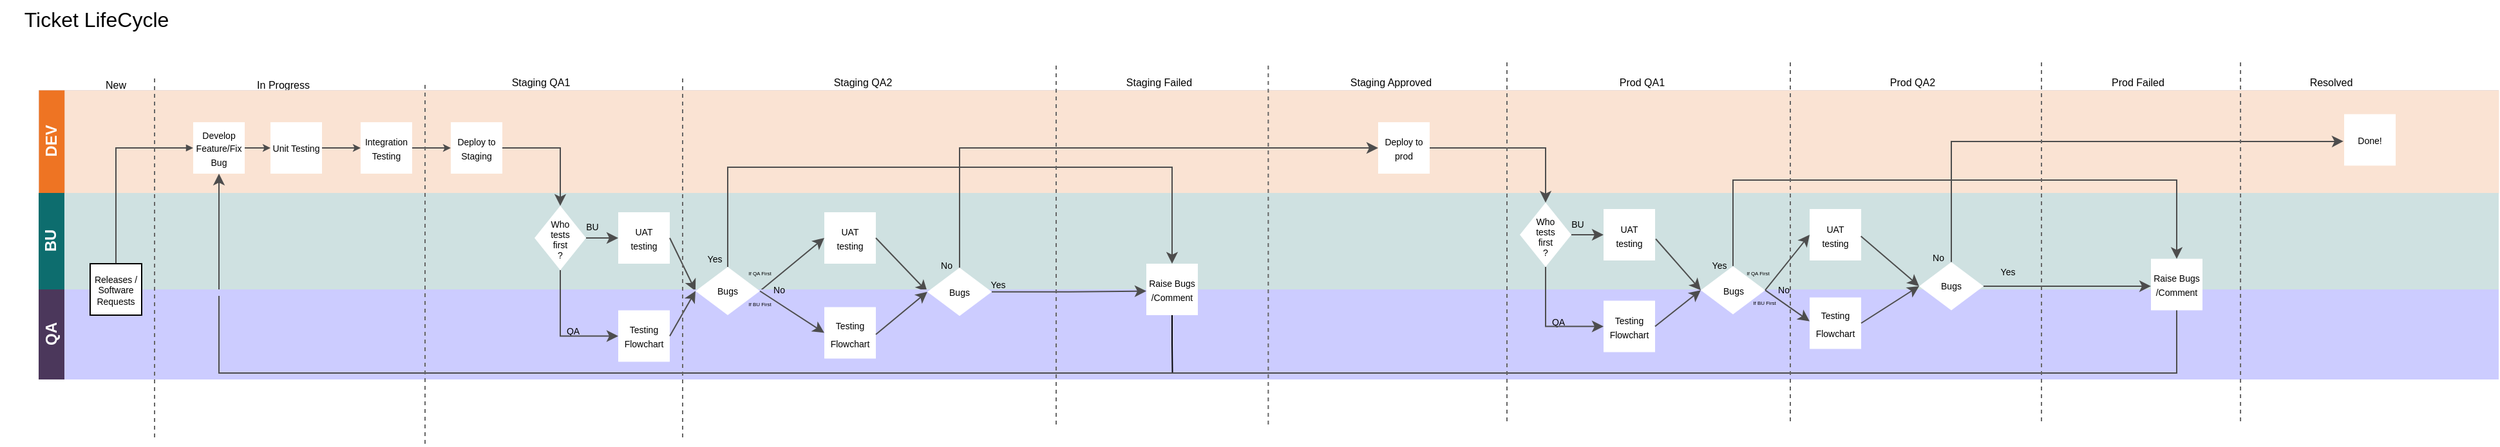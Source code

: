<mxfile version="22.1.3" type="google">
  <diagram id="prtHgNgQTEPvFCAcTncT" name="Page-1">
    <mxGraphModel grid="1" page="1" gridSize="10" guides="1" tooltips="1" connect="1" arrows="1" fold="1" pageScale="1" pageWidth="827" pageHeight="1169" math="0" shadow="0">
      <root>
        <mxCell id="0" />
        <mxCell id="1" parent="0" />
        <mxCell id="-VUcaM_2SgdDJ1QQ1DZj-8" value="&lt;font style=&quot;font-size: 8px;&quot;&gt;New&lt;/font&gt;" style="text;html=1;strokeColor=none;fillColor=none;align=center;verticalAlign=middle;whiteSpace=wrap;rounded=0;" vertex="1" parent="1">
          <mxGeometry x="170" y="90" width="60" height="30" as="geometry" />
        </mxCell>
        <mxCell id="-VUcaM_2SgdDJ1QQ1DZj-9" value="&lt;font style=&quot;font-size: 8px;&quot;&gt;In Progress&lt;/font&gt;" style="text;html=1;strokeColor=none;fillColor=none;align=center;verticalAlign=middle;whiteSpace=wrap;rounded=0;" vertex="1" parent="1">
          <mxGeometry x="300" y="90" width="60" height="30" as="geometry" />
        </mxCell>
        <mxCell id="-VUcaM_2SgdDJ1QQ1DZj-10" value="&lt;font style=&quot;font-size: 8px;&quot;&gt;Staging QA1&lt;/font&gt;" style="text;html=1;strokeColor=none;fillColor=none;align=center;verticalAlign=middle;whiteSpace=wrap;rounded=0;" vertex="1" parent="1">
          <mxGeometry x="500" y="87.5" width="60" height="30" as="geometry" />
        </mxCell>
        <mxCell id="-VUcaM_2SgdDJ1QQ1DZj-135" value="&lt;font style=&quot;font-size: 8px;&quot;&gt;Staging QA2&lt;/font&gt;" style="text;html=1;strokeColor=none;fillColor=none;align=center;verticalAlign=middle;whiteSpace=wrap;rounded=0;" vertex="1" parent="1">
          <mxGeometry x="750" y="87.5" width="60" height="30" as="geometry" />
        </mxCell>
        <mxCell id="-VUcaM_2SgdDJ1QQ1DZj-247" value="&lt;font style=&quot;font-size: 8px;&quot;&gt;Staging Failed&lt;/font&gt;" style="text;html=1;strokeColor=none;fillColor=none;align=center;verticalAlign=middle;whiteSpace=wrap;rounded=0;" vertex="1" parent="1">
          <mxGeometry x="980" y="87.5" width="60" height="30" as="geometry" />
        </mxCell>
        <mxCell id="-VUcaM_2SgdDJ1QQ1DZj-254" value="&lt;font style=&quot;font-size: 8px;&quot;&gt;Prod Failed&lt;/font&gt;" style="text;html=1;strokeColor=none;fillColor=none;align=center;verticalAlign=middle;whiteSpace=wrap;rounded=0;" vertex="1" parent="1">
          <mxGeometry x="1740" y="87.5" width="60" height="30" as="geometry" />
        </mxCell>
        <mxCell id="-VUcaM_2SgdDJ1QQ1DZj-255" value="&lt;font style=&quot;font-size: 8px;&quot;&gt;Resolved&lt;/font&gt;" style="text;html=1;strokeColor=none;fillColor=none;align=center;verticalAlign=middle;whiteSpace=wrap;rounded=0;" vertex="1" parent="1">
          <mxGeometry x="1890" y="87.5" width="60" height="30" as="geometry" />
        </mxCell>
        <mxCell id="-VUcaM_2SgdDJ1QQ1DZj-260" value="&lt;font style=&quot;font-size: 16px;&quot;&gt;Ticket LifeCycle&lt;/font&gt;" style="text;html=1;strokeColor=none;fillColor=none;align=center;verticalAlign=middle;whiteSpace=wrap;rounded=0;" vertex="1" parent="1">
          <mxGeometry x="110" y="40" width="150" height="30" as="geometry" />
        </mxCell>
        <mxCell id="dNxyNK7c78bLwvsdeMH5-19" value="" style="swimlane;html=1;childLayout=stackLayout;resizeParent=1;resizeParentMax=0;horizontal=0;startSize=0;horizontalStack=0;strokeColor=none;swimlaneFillColor=#DBD8DF;movable=1;resizable=1;rotatable=1;deletable=1;editable=1;locked=0;connectable=1;" vertex="1" parent="1">
          <mxGeometry x="140" y="110" width="1910" height="225" as="geometry">
            <mxRectangle x="120" y="120" width="40" height="60" as="alternateBounds" />
          </mxGeometry>
        </mxCell>
        <mxCell id="dNxyNK7c78bLwvsdeMH5-20" value="&lt;font color=&quot;#ffffff&quot;&gt;DEV&lt;/font&gt;" style="swimlane;html=1;startSize=20;horizontal=0;fillColor=#EE7423;strokeColor=none;fontColor=#000000;swimlaneLine=0;strokeWidth=0;gradientColor=none;swimlaneFillColor=#FAE3D3;fillStyle=auto;" vertex="1" parent="dNxyNK7c78bLwvsdeMH5-19">
          <mxGeometry width="1910" height="80" as="geometry" />
        </mxCell>
        <mxCell id="-VUcaM_2SgdDJ1QQ1DZj-12" style="edgeStyle=orthogonalEdgeStyle;rounded=0;orthogonalLoop=1;jettySize=auto;html=1;exitX=1;exitY=0.5;exitDx=0;exitDy=0;entryX=0;entryY=0.5;entryDx=0;entryDy=0;endSize=3;strokeColor=#4D4D4D;" edge="1" parent="dNxyNK7c78bLwvsdeMH5-20" source="dNxyNK7c78bLwvsdeMH5-26" target="-VUcaM_2SgdDJ1QQ1DZj-2">
          <mxGeometry relative="1" as="geometry" />
        </mxCell>
        <mxCell id="dNxyNK7c78bLwvsdeMH5-26" value="&lt;p style=&quot;line-height: 70%;&quot;&gt;&lt;font style=&quot;font-size: 7px;&quot;&gt;Develop Feature/Fix Bug&lt;/font&gt;&lt;/p&gt;" style="rounded=0;whiteSpace=wrap;html=1;fontFamily=Helvetica;fontSize=12;fontColor=#000000;align=center;strokeColor=none;" vertex="1" parent="dNxyNK7c78bLwvsdeMH5-20">
          <mxGeometry x="120" y="25" width="40" height="40" as="geometry" />
        </mxCell>
        <mxCell id="-VUcaM_2SgdDJ1QQ1DZj-17" style="edgeStyle=orthogonalEdgeStyle;rounded=0;orthogonalLoop=1;jettySize=auto;html=1;exitX=1;exitY=0.5;exitDx=0;exitDy=0;entryX=0;entryY=0.5;entryDx=0;entryDy=0;endSize=3;strokeColor=#4D4D4D;" edge="1" parent="dNxyNK7c78bLwvsdeMH5-20" source="-VUcaM_2SgdDJ1QQ1DZj-2" target="-VUcaM_2SgdDJ1QQ1DZj-3">
          <mxGeometry relative="1" as="geometry" />
        </mxCell>
        <mxCell id="-VUcaM_2SgdDJ1QQ1DZj-2" value="&lt;p style=&quot;line-height: 70%;&quot;&gt;&lt;font style=&quot;font-size: 7px;&quot;&gt;Unit Testing&lt;/font&gt;&lt;/p&gt;" style="rounded=0;whiteSpace=wrap;html=1;fontFamily=Helvetica;fontSize=12;fontColor=#000000;align=center;strokeColor=none;" vertex="1" parent="dNxyNK7c78bLwvsdeMH5-20">
          <mxGeometry x="180" y="25" width="40" height="40" as="geometry" />
        </mxCell>
        <mxCell id="-VUcaM_2SgdDJ1QQ1DZj-18" style="edgeStyle=orthogonalEdgeStyle;rounded=0;orthogonalLoop=1;jettySize=auto;html=1;exitX=1;exitY=0.5;exitDx=0;exitDy=0;entryX=0;entryY=0.5;entryDx=0;entryDy=0;endSize=3;strokeColor=#4D4D4D;" edge="1" parent="dNxyNK7c78bLwvsdeMH5-20" source="-VUcaM_2SgdDJ1QQ1DZj-3" target="-VUcaM_2SgdDJ1QQ1DZj-4">
          <mxGeometry relative="1" as="geometry" />
        </mxCell>
        <mxCell id="-VUcaM_2SgdDJ1QQ1DZj-3" value="&lt;p style=&quot;line-height: 70%;&quot;&gt;&lt;font style=&quot;font-size: 7px;&quot;&gt;Integration Testing&lt;/font&gt;&lt;/p&gt;" style="rounded=0;whiteSpace=wrap;html=1;fontFamily=Helvetica;fontSize=12;fontColor=#000000;align=center;strokeColor=none;" vertex="1" parent="dNxyNK7c78bLwvsdeMH5-20">
          <mxGeometry x="250" y="25" width="40" height="40" as="geometry" />
        </mxCell>
        <mxCell id="-VUcaM_2SgdDJ1QQ1DZj-4" value="&lt;p style=&quot;line-height: 70%;&quot;&gt;&lt;font style=&quot;font-size: 7px;&quot;&gt;Deploy to Staging&lt;/font&gt;&lt;/p&gt;" style="rounded=0;whiteSpace=wrap;html=1;fontFamily=Helvetica;fontSize=12;fontColor=#000000;align=center;strokeColor=none;" vertex="1" parent="dNxyNK7c78bLwvsdeMH5-20">
          <mxGeometry x="320" y="25" width="40" height="40" as="geometry" />
        </mxCell>
        <mxCell id="-VUcaM_2SgdDJ1QQ1DZj-242" value="&lt;p style=&quot;line-height: 70%;&quot;&gt;&lt;span style=&quot;font-size: 7px;&quot;&gt;Done!&lt;/span&gt;&lt;/p&gt;" style="rounded=0;whiteSpace=wrap;html=1;fontFamily=Helvetica;fontSize=12;fontColor=#000000;align=center;strokeColor=none;" vertex="1" parent="dNxyNK7c78bLwvsdeMH5-20">
          <mxGeometry x="1790" y="18.75" width="40" height="40" as="geometry" />
        </mxCell>
        <mxCell id="-VUcaM_2SgdDJ1QQ1DZj-127" value="&lt;p style=&quot;line-height: 70%;&quot;&gt;&lt;span style=&quot;font-size: 7px;&quot;&gt;Deploy to prod&lt;/span&gt;&lt;/p&gt;" style="rounded=0;whiteSpace=wrap;html=1;fontFamily=Helvetica;fontSize=12;fontColor=#000000;align=center;strokeColor=none;" vertex="1" parent="dNxyNK7c78bLwvsdeMH5-20">
          <mxGeometry x="1040" y="25" width="40" height="40" as="geometry" />
        </mxCell>
        <mxCell id="dNxyNK7c78bLwvsdeMH5-21" value="&lt;font color=&quot;#ffffff&quot;&gt;BU&lt;/font&gt;" style="swimlane;html=1;startSize=20;horizontal=0;fillColor=#0D6D6E;strokeColor=none;swimlaneFillColor=#CFE1E1;" vertex="1" parent="dNxyNK7c78bLwvsdeMH5-19">
          <mxGeometry y="80" width="1910" height="75" as="geometry" />
        </mxCell>
        <mxCell id="-VUcaM_2SgdDJ1QQ1DZj-51" style="edgeStyle=orthogonalEdgeStyle;rounded=0;orthogonalLoop=1;jettySize=auto;html=1;exitX=1;exitY=0.5;exitDx=0;exitDy=0;entryX=0;entryY=0.5;entryDx=0;entryDy=0;strokeColor=#4D4D4D;" edge="1" parent="dNxyNK7c78bLwvsdeMH5-21" source="-VUcaM_2SgdDJ1QQ1DZj-47" target="-VUcaM_2SgdDJ1QQ1DZj-49">
          <mxGeometry relative="1" as="geometry" />
        </mxCell>
        <mxCell id="-VUcaM_2SgdDJ1QQ1DZj-47" value="&lt;p style=&quot;line-height: 50%;&quot;&gt;&lt;font style=&quot;font-size: 7px;&quot;&gt;Who &lt;br&gt;tests &lt;br&gt;first &lt;br&gt;?&lt;/font&gt;&lt;/p&gt;" style="rhombus;whiteSpace=wrap;html=1;strokeColor=none;" vertex="1" parent="dNxyNK7c78bLwvsdeMH5-21">
          <mxGeometry x="385" y="10" width="40" height="50" as="geometry" />
        </mxCell>
        <mxCell id="-VUcaM_2SgdDJ1QQ1DZj-49" value="&lt;p style=&quot;line-height: 70%;&quot;&gt;&lt;font style=&quot;font-size: 7px;&quot;&gt;UAT&lt;br&gt;testing&lt;/font&gt;&lt;/p&gt;" style="rounded=0;whiteSpace=wrap;html=1;fontFamily=Helvetica;fontSize=12;fontColor=#000000;align=center;strokeColor=none;" vertex="1" parent="dNxyNK7c78bLwvsdeMH5-21">
          <mxGeometry x="450" y="15" width="40" height="40" as="geometry" />
        </mxCell>
        <mxCell id="-VUcaM_2SgdDJ1QQ1DZj-54" value="&lt;font style=&quot;font-size: 7px;&quot;&gt;BU&lt;/font&gt;" style="text;html=1;strokeColor=none;fillColor=none;align=center;verticalAlign=middle;whiteSpace=wrap;rounded=0;" vertex="1" parent="dNxyNK7c78bLwvsdeMH5-21">
          <mxGeometry x="425" y="20" width="10" height="10" as="geometry" />
        </mxCell>
        <mxCell id="-VUcaM_2SgdDJ1QQ1DZj-67" value="&lt;p style=&quot;line-height: 70%;&quot;&gt;&lt;font style=&quot;font-size: 7px;&quot;&gt;UAT&lt;br&gt;testing&lt;/font&gt;&lt;/p&gt;" style="rounded=0;whiteSpace=wrap;html=1;fontFamily=Helvetica;fontSize=12;fontColor=#000000;align=center;strokeColor=none;" vertex="1" parent="dNxyNK7c78bLwvsdeMH5-21">
          <mxGeometry x="610" y="15" width="40" height="40" as="geometry" />
        </mxCell>
        <mxCell id="-VUcaM_2SgdDJ1QQ1DZj-265" value="&lt;font style=&quot;font-size: 7px;&quot;&gt;No&lt;/font&gt;" style="text;html=1;strokeColor=none;fillColor=none;align=center;verticalAlign=middle;whiteSpace=wrap;rounded=0;" vertex="1" parent="dNxyNK7c78bLwvsdeMH5-21">
          <mxGeometry x="700" y="50" width="10" height="10" as="geometry" />
        </mxCell>
        <mxCell id="-VUcaM_2SgdDJ1QQ1DZj-266" value="&lt;font style=&quot;font-size: 7px;&quot;&gt;Yes&lt;/font&gt;" style="text;html=1;strokeColor=none;fillColor=none;align=center;verticalAlign=middle;whiteSpace=wrap;rounded=0;" vertex="1" parent="dNxyNK7c78bLwvsdeMH5-21">
          <mxGeometry x="740" y="65" width="10" height="10" as="geometry" />
        </mxCell>
        <mxCell id="-VUcaM_2SgdDJ1QQ1DZj-61" value="&lt;font style=&quot;font-size: 7px;&quot;&gt;Yes&lt;/font&gt;" style="text;html=1;strokeColor=none;fillColor=none;align=center;verticalAlign=middle;whiteSpace=wrap;rounded=0;" vertex="1" parent="dNxyNK7c78bLwvsdeMH5-21">
          <mxGeometry x="520" y="45" width="10" height="10" as="geometry" />
        </mxCell>
        <mxCell id="-VUcaM_2SgdDJ1QQ1DZj-279" value="&lt;font style=&quot;font-size: 7px;&quot;&gt;No&lt;/font&gt;" style="text;html=1;strokeColor=none;fillColor=none;align=center;verticalAlign=middle;whiteSpace=wrap;rounded=0;" vertex="1" parent="dNxyNK7c78bLwvsdeMH5-21">
          <mxGeometry x="1470" y="43.75" width="10" height="10" as="geometry" />
        </mxCell>
        <mxCell id="-VUcaM_2SgdDJ1QQ1DZj-280" value="&lt;font style=&quot;font-size: 7px;&quot;&gt;Yes&lt;/font&gt;" style="text;html=1;strokeColor=none;fillColor=none;align=center;verticalAlign=middle;whiteSpace=wrap;rounded=0;" vertex="1" parent="dNxyNK7c78bLwvsdeMH5-21">
          <mxGeometry x="1524" y="55" width="10" height="10" as="geometry" />
        </mxCell>
        <mxCell id="-VUcaM_2SgdDJ1QQ1DZj-298" value="&lt;font style=&quot;font-size: 7px;&quot;&gt;Yes&lt;/font&gt;" style="text;html=1;strokeColor=none;fillColor=none;align=center;verticalAlign=middle;whiteSpace=wrap;rounded=0;" vertex="1" parent="dNxyNK7c78bLwvsdeMH5-21">
          <mxGeometry x="1300" y="50" width="10" height="10" as="geometry" />
        </mxCell>
        <mxCell id="-VUcaM_2SgdDJ1QQ1DZj-306" value="" style="endArrow=classic;html=1;rounded=0;exitX=1;exitY=0.5;exitDx=0;exitDy=0;entryX=0;entryY=0.5;entryDx=0;entryDy=0;strokeColor=#4D4D4D;" edge="1" parent="dNxyNK7c78bLwvsdeMH5-21" target="-VUcaM_2SgdDJ1QQ1DZj-59">
          <mxGeometry width="50" height="50" relative="1" as="geometry">
            <mxPoint x="490" y="35.0" as="sourcePoint" />
            <mxPoint x="510.5" y="75.0" as="targetPoint" />
          </mxGeometry>
        </mxCell>
        <mxCell id="-VUcaM_2SgdDJ1QQ1DZj-317" value="&lt;font style=&quot;font-size: 4px;&quot;&gt;If QA First&lt;/font&gt;" style="text;html=1;strokeColor=none;fillColor=none;align=center;verticalAlign=middle;whiteSpace=wrap;rounded=0;" vertex="1" parent="dNxyNK7c78bLwvsdeMH5-21">
          <mxGeometry x="550" y="55" width="20" height="10" as="geometry" />
        </mxCell>
        <mxCell id="-VUcaM_2SgdDJ1QQ1DZj-319" value="&lt;font style=&quot;font-size: 4px;&quot;&gt;If QA First&lt;/font&gt;" style="text;html=1;strokeColor=none;fillColor=none;align=center;verticalAlign=middle;whiteSpace=wrap;rounded=0;" vertex="1" parent="dNxyNK7c78bLwvsdeMH5-21">
          <mxGeometry x="1320" y="55.0" width="30" height="10" as="geometry" />
        </mxCell>
        <mxCell id="dNxyNK7c78bLwvsdeMH5-27" value="" style="edgeStyle=orthogonalEdgeStyle;rounded=0;orthogonalLoop=1;jettySize=auto;html=1;endArrow=block;endFill=1;entryX=0;entryY=0.5;entryDx=0;entryDy=0;exitX=0.5;exitY=0;exitDx=0;exitDy=0;targetPerimeterSpacing=11;endSize=3;strokeColor=#4D4D4D;" edge="1" parent="dNxyNK7c78bLwvsdeMH5-19" source="dNxyNK7c78bLwvsdeMH5-24" target="dNxyNK7c78bLwvsdeMH5-26">
          <mxGeometry relative="1" as="geometry" />
        </mxCell>
        <mxCell id="-VUcaM_2SgdDJ1QQ1DZj-262" style="edgeStyle=orthogonalEdgeStyle;rounded=0;orthogonalLoop=1;jettySize=auto;html=1;exitX=1;exitY=0.5;exitDx=0;exitDy=0;entryX=0.5;entryY=0;entryDx=0;entryDy=0;strokeColor=#4D4D4D;" edge="1" parent="dNxyNK7c78bLwvsdeMH5-19" source="-VUcaM_2SgdDJ1QQ1DZj-4" target="-VUcaM_2SgdDJ1QQ1DZj-47">
          <mxGeometry relative="1" as="geometry" />
        </mxCell>
        <mxCell id="-VUcaM_2SgdDJ1QQ1DZj-263" style="edgeStyle=orthogonalEdgeStyle;rounded=0;orthogonalLoop=1;jettySize=auto;html=1;exitX=0.5;exitY=1;exitDx=0;exitDy=0;entryX=0.5;entryY=1;entryDx=0;entryDy=0;strokeColor=#4D4D4D;" edge="1" parent="dNxyNK7c78bLwvsdeMH5-19" source="-VUcaM_2SgdDJ1QQ1DZj-118" target="dNxyNK7c78bLwvsdeMH5-26">
          <mxGeometry relative="1" as="geometry">
            <Array as="points">
              <mxPoint x="880" y="220" />
              <mxPoint x="140" y="220" />
            </Array>
          </mxGeometry>
        </mxCell>
        <mxCell id="-VUcaM_2SgdDJ1QQ1DZj-281" style="edgeStyle=orthogonalEdgeStyle;rounded=0;orthogonalLoop=1;jettySize=auto;html=1;exitX=0.5;exitY=0;exitDx=0;exitDy=0;strokeColor=#4D4D4D;entryX=-0.013;entryY=0.527;entryDx=0;entryDy=0;entryPerimeter=0;" edge="1" parent="dNxyNK7c78bLwvsdeMH5-19" source="-VUcaM_2SgdDJ1QQ1DZj-278" target="-VUcaM_2SgdDJ1QQ1DZj-242">
          <mxGeometry relative="1" as="geometry">
            <mxPoint x="1820" y="51.21" as="targetPoint" />
            <mxPoint x="1485.0" y="97.46" as="sourcePoint" />
            <Array as="points">
              <mxPoint x="1485" y="40" />
              <mxPoint x="1780" y="40" />
            </Array>
          </mxGeometry>
        </mxCell>
        <mxCell id="-VUcaM_2SgdDJ1QQ1DZj-81" value="" style="endArrow=classic;html=1;rounded=0;exitX=1;exitY=0.5;exitDx=0;exitDy=0;entryX=0;entryY=0.5;entryDx=0;entryDy=0;strokeColor=#4D4D4D;" edge="1" parent="dNxyNK7c78bLwvsdeMH5-19" source="-VUcaM_2SgdDJ1QQ1DZj-59" target="-VUcaM_2SgdDJ1QQ1DZj-67">
          <mxGeometry width="50" height="50" relative="1" as="geometry">
            <mxPoint x="560" y="152.5" as="sourcePoint" />
            <mxPoint x="610" y="81.25" as="targetPoint" />
          </mxGeometry>
        </mxCell>
        <mxCell id="-VUcaM_2SgdDJ1QQ1DZj-99" style="edgeStyle=orthogonalEdgeStyle;rounded=0;orthogonalLoop=1;jettySize=auto;html=1;exitX=0.5;exitY=0;exitDx=0;exitDy=0;strokeColor=#4D4D4D;entryX=0;entryY=0.5;entryDx=0;entryDy=0;" edge="1" parent="dNxyNK7c78bLwvsdeMH5-19" source="-VUcaM_2SgdDJ1QQ1DZj-264" target="-VUcaM_2SgdDJ1QQ1DZj-127">
          <mxGeometry relative="1" as="geometry">
            <mxPoint x="1040" y="50" as="targetPoint" />
            <mxPoint x="705.0" y="101.25" as="sourcePoint" />
            <Array as="points">
              <mxPoint x="715" y="45" />
            </Array>
          </mxGeometry>
        </mxCell>
        <mxCell id="-VUcaM_2SgdDJ1QQ1DZj-267" value="" style="endArrow=classic;html=1;rounded=0;exitX=1;exitY=0.5;exitDx=0;exitDy=0;entryX=0;entryY=0.5;entryDx=0;entryDy=0;strokeColor=#4D4D4D;" edge="1" parent="dNxyNK7c78bLwvsdeMH5-19" source="-VUcaM_2SgdDJ1QQ1DZj-67" target="-VUcaM_2SgdDJ1QQ1DZj-264">
          <mxGeometry width="50" height="50" relative="1" as="geometry">
            <mxPoint x="660" y="115.59" as="sourcePoint" />
            <mxPoint x="690" y="150.59" as="targetPoint" />
          </mxGeometry>
        </mxCell>
        <mxCell id="dNxyNK7c78bLwvsdeMH5-22" value="&lt;font color=&quot;#ffffff&quot;&gt;QA&lt;/font&gt;" style="swimlane;html=1;startSize=20;horizontal=0;swimlaneFillColor=#CCCCFF;fillColor=#4B375B;strokeColor=none;" vertex="1" parent="dNxyNK7c78bLwvsdeMH5-19">
          <mxGeometry y="155" width="1910" height="70" as="geometry" />
        </mxCell>
        <mxCell id="dNxyNK7c78bLwvsdeMH5-24" value="&lt;p style=&quot;line-height: 59%;&quot;&gt;&lt;font style=&quot;font-size: 7px;&quot;&gt;Releases / Software Requests&lt;/font&gt;&lt;/p&gt;" style="rounded=0;whiteSpace=wrap;html=1;fontFamily=Helvetica;fontSize=12;fontColor=#000000;align=center;strokeColor=default;" vertex="1" parent="dNxyNK7c78bLwvsdeMH5-22">
          <mxGeometry x="40" y="-20" width="40" height="40" as="geometry" />
        </mxCell>
        <mxCell id="-VUcaM_2SgdDJ1QQ1DZj-64" value="&lt;p style=&quot;line-height: 70%;&quot;&gt;&lt;span style=&quot;font-size: 7px;&quot;&gt;Testing Flowchart&lt;/span&gt;&lt;/p&gt;" style="rounded=0;whiteSpace=wrap;html=1;fontFamily=Helvetica;fontSize=12;fontColor=#000000;align=center;strokeColor=none;" vertex="1" parent="dNxyNK7c78bLwvsdeMH5-22">
          <mxGeometry x="450" y="16.25" width="40" height="40" as="geometry" />
        </mxCell>
        <mxCell id="-VUcaM_2SgdDJ1QQ1DZj-68" value="&lt;p style=&quot;line-height: 0%;&quot;&gt;&lt;span style=&quot;font-size: 7px;&quot;&gt;Testing&lt;/span&gt;&lt;/p&gt;&lt;p style=&quot;line-height: 0%;&quot;&gt;&lt;span style=&quot;font-size: 7px;&quot;&gt;Flowchart&lt;/span&gt;&lt;/p&gt;" style="rounded=0;whiteSpace=wrap;html=1;fontFamily=Helvetica;fontSize=12;fontColor=#000000;align=center;strokeColor=none;" vertex="1" parent="dNxyNK7c78bLwvsdeMH5-22">
          <mxGeometry x="610" y="13.75" width="40" height="40" as="geometry" />
        </mxCell>
        <mxCell id="-VUcaM_2SgdDJ1QQ1DZj-86" value="" style="endArrow=classic;html=1;rounded=0;strokeColor=#4D4D4D;exitX=1;exitY=0.5;exitDx=0;exitDy=0;entryX=0;entryY=0.5;entryDx=0;entryDy=0;" edge="1" parent="dNxyNK7c78bLwvsdeMH5-22" source="-VUcaM_2SgdDJ1QQ1DZj-59" target="-VUcaM_2SgdDJ1QQ1DZj-68">
          <mxGeometry width="50" height="50" relative="1" as="geometry">
            <mxPoint x="560" y="5" as="sourcePoint" />
            <mxPoint x="610" y="36.25" as="targetPoint" />
          </mxGeometry>
        </mxCell>
        <mxCell id="-VUcaM_2SgdDJ1QQ1DZj-310" style="edgeStyle=orthogonalEdgeStyle;rounded=0;orthogonalLoop=1;jettySize=auto;html=1;exitX=0.5;exitY=1;exitDx=0;exitDy=0;endArrow=none;endFill=0;" edge="1" parent="dNxyNK7c78bLwvsdeMH5-22" source="-VUcaM_2SgdDJ1QQ1DZj-118">
          <mxGeometry relative="1" as="geometry">
            <mxPoint x="880.286" y="65" as="targetPoint" />
          </mxGeometry>
        </mxCell>
        <mxCell id="-VUcaM_2SgdDJ1QQ1DZj-118" value="&lt;p style=&quot;line-height: 70%;&quot;&gt;&lt;font style=&quot;font-size: 7px;&quot;&gt;Raise Bugs&lt;br&gt;/Comment&lt;/font&gt;&lt;/p&gt;" style="rounded=0;whiteSpace=wrap;html=1;fontFamily=Helvetica;fontSize=12;fontColor=#000000;align=center;strokeColor=none;" vertex="1" parent="dNxyNK7c78bLwvsdeMH5-22">
          <mxGeometry x="860" y="-20" width="40" height="40" as="geometry" />
        </mxCell>
        <mxCell id="-VUcaM_2SgdDJ1QQ1DZj-271" style="edgeStyle=orthogonalEdgeStyle;rounded=0;orthogonalLoop=1;jettySize=auto;html=1;strokeColor=#4D4D4D;" edge="1" parent="dNxyNK7c78bLwvsdeMH5-22" source="-VUcaM_2SgdDJ1QQ1DZj-264">
          <mxGeometry relative="1" as="geometry">
            <mxPoint x="860" y="1.25" as="targetPoint" />
          </mxGeometry>
        </mxCell>
        <mxCell id="-VUcaM_2SgdDJ1QQ1DZj-276" value="&lt;p style=&quot;line-height: 70%;&quot;&gt;&lt;font style=&quot;font-size: 7px;&quot;&gt;Raise Bugs&lt;br&gt;/Comment&lt;/font&gt;&lt;/p&gt;" style="rounded=0;whiteSpace=wrap;html=1;fontFamily=Helvetica;fontSize=12;fontColor=#000000;align=center;strokeColor=none;" vertex="1" parent="dNxyNK7c78bLwvsdeMH5-22">
          <mxGeometry x="1640" y="-23.79" width="40" height="40" as="geometry" />
        </mxCell>
        <mxCell id="-VUcaM_2SgdDJ1QQ1DZj-277" style="edgeStyle=orthogonalEdgeStyle;rounded=0;orthogonalLoop=1;jettySize=auto;html=1;strokeColor=#4D4D4D;" edge="1" parent="dNxyNK7c78bLwvsdeMH5-22" source="-VUcaM_2SgdDJ1QQ1DZj-278">
          <mxGeometry relative="1" as="geometry">
            <mxPoint x="1640" y="-2.54" as="targetPoint" />
          </mxGeometry>
        </mxCell>
        <mxCell id="-VUcaM_2SgdDJ1QQ1DZj-282" style="edgeStyle=orthogonalEdgeStyle;rounded=0;orthogonalLoop=1;jettySize=auto;html=1;exitX=0.5;exitY=1;exitDx=0;exitDy=0;endArrow=none;endFill=0;strokeColor=#4D4D4D;" edge="1" parent="dNxyNK7c78bLwvsdeMH5-22" source="-VUcaM_2SgdDJ1QQ1DZj-276">
          <mxGeometry relative="1" as="geometry">
            <mxPoint x="140" y="5" as="targetPoint" />
            <Array as="points">
              <mxPoint x="1660" y="65" />
            </Array>
          </mxGeometry>
        </mxCell>
        <mxCell id="-VUcaM_2SgdDJ1QQ1DZj-59" value="&lt;p style=&quot;line-height: 71%;&quot;&gt;&lt;font style=&quot;font-size: 7px;&quot;&gt;Bugs&lt;/font&gt;&lt;/p&gt;" style="rhombus;whiteSpace=wrap;html=1;strokeColor=none;" vertex="1" parent="dNxyNK7c78bLwvsdeMH5-22">
          <mxGeometry x="510" y="-17.5" width="50" height="37.5" as="geometry" />
        </mxCell>
        <mxCell id="-VUcaM_2SgdDJ1QQ1DZj-296" value="" style="endArrow=classic;html=1;rounded=0;exitX=1;exitY=0.5;exitDx=0;exitDy=0;entryX=0;entryY=0.5;entryDx=0;entryDy=0;strokeColor=#4D4D4D;" edge="1" parent="dNxyNK7c78bLwvsdeMH5-22" target="-VUcaM_2SgdDJ1QQ1DZj-59">
          <mxGeometry width="50" height="50" relative="1" as="geometry">
            <mxPoint x="490" y="36.25" as="sourcePoint" />
            <mxPoint x="510.5" y="76.25" as="targetPoint" />
          </mxGeometry>
        </mxCell>
        <mxCell id="-VUcaM_2SgdDJ1QQ1DZj-264" value="&lt;p style=&quot;line-height: 71%;&quot;&gt;&lt;font style=&quot;font-size: 7px;&quot;&gt;Bugs&lt;/font&gt;&lt;/p&gt;" style="rhombus;whiteSpace=wrap;html=1;strokeColor=none;" vertex="1" parent="dNxyNK7c78bLwvsdeMH5-22">
          <mxGeometry x="690" y="-16.91" width="50" height="37.5" as="geometry" />
        </mxCell>
        <mxCell id="-VUcaM_2SgdDJ1QQ1DZj-268" value="" style="endArrow=classic;html=1;rounded=0;entryX=0;entryY=0.5;entryDx=0;entryDy=0;strokeColor=#4D4D4D;" edge="1" parent="dNxyNK7c78bLwvsdeMH5-22" target="-VUcaM_2SgdDJ1QQ1DZj-264">
          <mxGeometry width="50" height="50" relative="1" as="geometry">
            <mxPoint x="650" y="35" as="sourcePoint" />
            <mxPoint x="690" y="0.59" as="targetPoint" />
          </mxGeometry>
        </mxCell>
        <mxCell id="-VUcaM_2SgdDJ1QQ1DZj-63" value="&lt;font style=&quot;font-size: 7px;&quot;&gt;No&lt;/font&gt;" style="text;html=1;strokeColor=none;fillColor=none;align=center;verticalAlign=middle;whiteSpace=wrap;rounded=0;" vertex="1" parent="dNxyNK7c78bLwvsdeMH5-22">
          <mxGeometry x="570" y="-5.66" width="10" height="10" as="geometry" />
        </mxCell>
        <mxCell id="-VUcaM_2SgdDJ1QQ1DZj-314" style="edgeStyle=orthogonalEdgeStyle;rounded=0;orthogonalLoop=1;jettySize=auto;html=1;entryX=0.5;entryY=0;entryDx=0;entryDy=0;strokeColor=#4D4D4D;" edge="1" parent="dNxyNK7c78bLwvsdeMH5-22" source="-VUcaM_2SgdDJ1QQ1DZj-59" target="-VUcaM_2SgdDJ1QQ1DZj-118">
          <mxGeometry relative="1" as="geometry">
            <Array as="points">
              <mxPoint x="535" y="-95" />
              <mxPoint x="880" y="-95" />
            </Array>
          </mxGeometry>
        </mxCell>
        <mxCell id="-VUcaM_2SgdDJ1QQ1DZj-278" value="&lt;p style=&quot;line-height: 71%;&quot;&gt;&lt;font style=&quot;font-size: 7px;&quot;&gt;Bugs&lt;/font&gt;&lt;/p&gt;" style="rhombus;whiteSpace=wrap;html=1;strokeColor=none;" vertex="1" parent="dNxyNK7c78bLwvsdeMH5-22">
          <mxGeometry x="1460" y="-21.29" width="50" height="37.5" as="geometry" />
        </mxCell>
        <mxCell id="-VUcaM_2SgdDJ1QQ1DZj-300" value="&lt;font style=&quot;font-size: 7px;&quot;&gt;No&lt;/font&gt;" style="text;html=1;strokeColor=none;fillColor=none;align=center;verticalAlign=middle;whiteSpace=wrap;rounded=0;" vertex="1" parent="dNxyNK7c78bLwvsdeMH5-22">
          <mxGeometry x="1350" y="-5.66" width="10" height="10" as="geometry" />
        </mxCell>
        <mxCell id="-VUcaM_2SgdDJ1QQ1DZj-315" style="edgeStyle=orthogonalEdgeStyle;rounded=0;orthogonalLoop=1;jettySize=auto;html=1;exitX=0.5;exitY=0;exitDx=0;exitDy=0;entryX=0.5;entryY=0;entryDx=0;entryDy=0;strokeColor=#4D4D4D;" edge="1" parent="dNxyNK7c78bLwvsdeMH5-22" source="-VUcaM_2SgdDJ1QQ1DZj-302" target="-VUcaM_2SgdDJ1QQ1DZj-276">
          <mxGeometry relative="1" as="geometry">
            <Array as="points">
              <mxPoint x="1316" y="-85" />
              <mxPoint x="1660" y="-85" />
            </Array>
          </mxGeometry>
        </mxCell>
        <mxCell id="-VUcaM_2SgdDJ1QQ1DZj-302" value="&lt;p style=&quot;line-height: 71%;&quot;&gt;&lt;font style=&quot;font-size: 7px;&quot;&gt;Bugs&lt;/font&gt;&lt;/p&gt;" style="rhombus;whiteSpace=wrap;html=1;strokeColor=none;" vertex="1" parent="dNxyNK7c78bLwvsdeMH5-22">
          <mxGeometry x="1290.5" y="-18.16" width="50" height="37.5" as="geometry" />
        </mxCell>
        <mxCell id="-VUcaM_2SgdDJ1QQ1DZj-318" value="&lt;font style=&quot;font-size: 4px;&quot;&gt;If BU First&lt;/font&gt;" style="text;html=1;strokeColor=none;fillColor=none;align=center;verticalAlign=middle;whiteSpace=wrap;rounded=0;" vertex="1" parent="dNxyNK7c78bLwvsdeMH5-22">
          <mxGeometry x="550" y="4.34" width="20" height="10" as="geometry" />
        </mxCell>
        <mxCell id="-VUcaM_2SgdDJ1QQ1DZj-320" value="&lt;font style=&quot;font-size: 4px;&quot;&gt;If BU First&lt;/font&gt;" style="text;html=1;strokeColor=none;fillColor=none;align=center;verticalAlign=middle;whiteSpace=wrap;rounded=0;" vertex="1" parent="dNxyNK7c78bLwvsdeMH5-22">
          <mxGeometry x="1330" y="6.25" width="20" height="3.75" as="geometry" />
        </mxCell>
        <mxCell id="-VUcaM_2SgdDJ1QQ1DZj-66" value="&lt;font style=&quot;font-size: 7px;&quot;&gt;QA&lt;/font&gt;" style="text;html=1;strokeColor=none;fillColor=none;align=center;verticalAlign=middle;whiteSpace=wrap;rounded=0;" vertex="1" parent="dNxyNK7c78bLwvsdeMH5-22">
          <mxGeometry x="410" y="26.25" width="10" height="10" as="geometry" />
        </mxCell>
        <mxCell id="-VUcaM_2SgdDJ1QQ1DZj-136" style="edgeStyle=orthogonalEdgeStyle;rounded=0;orthogonalLoop=1;jettySize=auto;html=1;exitX=0.5;exitY=1;exitDx=0;exitDy=0;entryX=0;entryY=0.5;entryDx=0;entryDy=0;strokeColor=#4D4D4D;" edge="1" parent="dNxyNK7c78bLwvsdeMH5-19" source="-VUcaM_2SgdDJ1QQ1DZj-47" target="-VUcaM_2SgdDJ1QQ1DZj-64">
          <mxGeometry relative="1" as="geometry" />
        </mxCell>
        <mxCell id="-VUcaM_2SgdDJ1QQ1DZj-20" value="" style="endArrow=none;dashed=1;html=1;rounded=0;strokeColor=#666666;" edge="1" parent="1">
          <mxGeometry width="50" height="50" relative="1" as="geometry">
            <mxPoint x="230" y="380" as="sourcePoint" />
            <mxPoint x="230" y="100" as="targetPoint" />
          </mxGeometry>
        </mxCell>
        <mxCell id="-VUcaM_2SgdDJ1QQ1DZj-246" value="" style="endArrow=none;dashed=1;html=1;rounded=0;strokeColor=#666666;" edge="1" parent="1">
          <mxGeometry width="50" height="50" relative="1" as="geometry">
            <mxPoint x="440" y="385" as="sourcePoint" />
            <mxPoint x="440" y="105" as="targetPoint" />
          </mxGeometry>
        </mxCell>
        <mxCell id="-VUcaM_2SgdDJ1QQ1DZj-171" value="" style="endArrow=none;dashed=1;html=1;rounded=0;strokeColor=#666666;" edge="1" parent="1">
          <mxGeometry width="50" height="50" relative="1" as="geometry">
            <mxPoint x="1695" y="367.5" as="sourcePoint" />
            <mxPoint x="1695" y="87.5" as="targetPoint" />
          </mxGeometry>
        </mxCell>
        <mxCell id="-VUcaM_2SgdDJ1QQ1DZj-248" value="&lt;font style=&quot;font-size: 8px;&quot;&gt;Staging Approved&lt;/font&gt;" style="text;html=1;strokeColor=none;fillColor=none;align=center;verticalAlign=middle;whiteSpace=wrap;rounded=0;" vertex="1" parent="1">
          <mxGeometry x="1150" y="87.5" width="80" height="30" as="geometry" />
        </mxCell>
        <mxCell id="-VUcaM_2SgdDJ1QQ1DZj-291" style="edgeStyle=orthogonalEdgeStyle;rounded=0;orthogonalLoop=1;jettySize=auto;html=1;exitX=1;exitY=0.5;exitDx=0;exitDy=0;entryX=0.5;entryY=0;entryDx=0;entryDy=0;strokeColor=#4D4D4D;" edge="1" parent="1" source="-VUcaM_2SgdDJ1QQ1DZj-127" target="-VUcaM_2SgdDJ1QQ1DZj-142">
          <mxGeometry relative="1" as="geometry" />
        </mxCell>
        <mxCell id="-VUcaM_2SgdDJ1QQ1DZj-140" style="edgeStyle=orthogonalEdgeStyle;rounded=0;orthogonalLoop=1;jettySize=auto;html=1;exitX=1;exitY=0.5;exitDx=0;exitDy=0;entryX=0;entryY=0.5;entryDx=0;entryDy=0;strokeColor=#4D4D4D;" edge="1" parent="1" source="-VUcaM_2SgdDJ1QQ1DZj-142" target="-VUcaM_2SgdDJ1QQ1DZj-143">
          <mxGeometry relative="1" as="geometry" />
        </mxCell>
        <mxCell id="-VUcaM_2SgdDJ1QQ1DZj-142" value="&lt;p style=&quot;line-height: 50%;&quot;&gt;&lt;font style=&quot;font-size: 7px;&quot;&gt;Who &lt;br&gt;tests &lt;br&gt;first &lt;br&gt;?&lt;/font&gt;&lt;/p&gt;" style="rhombus;whiteSpace=wrap;html=1;strokeColor=none;" vertex="1" parent="1">
          <mxGeometry x="1290" y="197.5" width="40" height="50" as="geometry" />
        </mxCell>
        <mxCell id="-VUcaM_2SgdDJ1QQ1DZj-143" value="&lt;p style=&quot;line-height: 70%;&quot;&gt;&lt;font style=&quot;font-size: 7px;&quot;&gt;UAT&lt;br&gt;testing&lt;/font&gt;&lt;/p&gt;" style="rounded=0;whiteSpace=wrap;html=1;fontFamily=Helvetica;fontSize=12;fontColor=#000000;align=center;strokeColor=none;" vertex="1" parent="1">
          <mxGeometry x="1355" y="202.5" width="40" height="40" as="geometry" />
        </mxCell>
        <mxCell id="-VUcaM_2SgdDJ1QQ1DZj-144" value="&lt;font style=&quot;font-size: 7px;&quot;&gt;BU&lt;/font&gt;" style="text;html=1;strokeColor=none;fillColor=none;align=center;verticalAlign=middle;whiteSpace=wrap;rounded=0;" vertex="1" parent="1">
          <mxGeometry x="1330" y="207.5" width="10" height="10" as="geometry" />
        </mxCell>
        <mxCell id="-VUcaM_2SgdDJ1QQ1DZj-149" value="&lt;p style=&quot;line-height: 70%;&quot;&gt;&lt;font style=&quot;font-size: 7px;&quot;&gt;UAT&lt;br&gt;testing&lt;/font&gt;&lt;/p&gt;" style="rounded=0;whiteSpace=wrap;html=1;fontFamily=Helvetica;fontSize=12;fontColor=#000000;align=center;strokeColor=none;" vertex="1" parent="1">
          <mxGeometry x="1515" y="202.5" width="40" height="40" as="geometry" />
        </mxCell>
        <mxCell id="-VUcaM_2SgdDJ1QQ1DZj-159" value="&lt;p style=&quot;line-height: 70%;&quot;&gt;&lt;span style=&quot;font-size: 7px;&quot;&gt;Testing Flowchart&lt;/span&gt;&lt;/p&gt;" style="rounded=0;whiteSpace=wrap;html=1;fontFamily=Helvetica;fontSize=12;fontColor=#000000;align=center;strokeColor=none;" vertex="1" parent="1">
          <mxGeometry x="1355" y="273.75" width="40" height="40" as="geometry" />
        </mxCell>
        <mxCell id="-VUcaM_2SgdDJ1QQ1DZj-160" value="&lt;font style=&quot;font-size: 7px;&quot;&gt;QA&lt;/font&gt;" style="text;html=1;strokeColor=none;fillColor=none;align=center;verticalAlign=middle;whiteSpace=wrap;rounded=0;" vertex="1" parent="1">
          <mxGeometry x="1315" y="283.75" width="10" height="10" as="geometry" />
        </mxCell>
        <mxCell id="-VUcaM_2SgdDJ1QQ1DZj-162" value="&lt;p style=&quot;line-height: 0%;&quot;&gt;&lt;span style=&quot;font-size: 7px;&quot;&gt;Testing&lt;/span&gt;&lt;/p&gt;&lt;p style=&quot;line-height: 0%;&quot;&gt;&lt;span style=&quot;font-size: 7px;&quot;&gt;Flowchart&lt;/span&gt;&lt;/p&gt;" style="rounded=0;whiteSpace=wrap;html=1;fontFamily=Helvetica;fontSize=12;fontColor=#000000;align=center;strokeColor=none;" vertex="1" parent="1">
          <mxGeometry x="1515" y="271.25" width="40" height="40" as="geometry" />
        </mxCell>
        <mxCell id="-VUcaM_2SgdDJ1QQ1DZj-169" style="edgeStyle=orthogonalEdgeStyle;rounded=0;orthogonalLoop=1;jettySize=auto;html=1;exitX=0.5;exitY=1;exitDx=0;exitDy=0;entryX=0;entryY=0.5;entryDx=0;entryDy=0;strokeColor=#4D4D4D;" edge="1" parent="1" source="-VUcaM_2SgdDJ1QQ1DZj-142" target="-VUcaM_2SgdDJ1QQ1DZj-159">
          <mxGeometry relative="1" as="geometry" />
        </mxCell>
        <mxCell id="-VUcaM_2SgdDJ1QQ1DZj-170" value="" style="endArrow=none;dashed=1;html=1;rounded=0;strokeColor=#666666;" edge="1" parent="1">
          <mxGeometry width="50" height="50" relative="1" as="geometry">
            <mxPoint x="1500" y="367.5" as="sourcePoint" />
            <mxPoint x="1500" y="87.5" as="targetPoint" />
          </mxGeometry>
        </mxCell>
        <mxCell id="-VUcaM_2SgdDJ1QQ1DZj-172" value="&lt;font style=&quot;font-size: 8px;&quot;&gt;Prod QA2&lt;/font&gt;" style="text;html=1;strokeColor=none;fillColor=none;align=center;verticalAlign=middle;whiteSpace=wrap;rounded=0;" vertex="1" parent="1">
          <mxGeometry x="1565" y="87.5" width="60" height="30" as="geometry" />
        </mxCell>
        <mxCell id="-VUcaM_2SgdDJ1QQ1DZj-251" value="" style="endArrow=none;dashed=1;html=1;rounded=0;strokeColor=#666666;" edge="1" parent="1">
          <mxGeometry width="50" height="50" relative="1" as="geometry">
            <mxPoint x="1280" y="367.5" as="sourcePoint" />
            <mxPoint x="1280" y="87.5" as="targetPoint" />
          </mxGeometry>
        </mxCell>
        <mxCell id="-VUcaM_2SgdDJ1QQ1DZj-252" value="&lt;font style=&quot;font-size: 8px;&quot;&gt;Prod QA1&lt;br&gt;&lt;/font&gt;" style="text;html=1;strokeColor=none;fillColor=none;align=center;verticalAlign=middle;whiteSpace=wrap;rounded=0;" vertex="1" parent="1">
          <mxGeometry x="1355" y="87.5" width="60" height="30" as="geometry" />
        </mxCell>
        <mxCell id="-VUcaM_2SgdDJ1QQ1DZj-299" value="" style="endArrow=classic;html=1;rounded=0;exitX=1.013;exitY=0.581;exitDx=0;exitDy=0;entryX=0;entryY=0.5;entryDx=0;entryDy=0;strokeColor=#4D4D4D;exitPerimeter=0;" edge="1" parent="1" source="-VUcaM_2SgdDJ1QQ1DZj-143" target="-VUcaM_2SgdDJ1QQ1DZj-302">
          <mxGeometry width="50" height="50" relative="1" as="geometry">
            <mxPoint x="1400" y="225.34" as="sourcePoint" />
            <mxPoint x="1451" y="184.34" as="targetPoint" />
          </mxGeometry>
        </mxCell>
        <mxCell id="-VUcaM_2SgdDJ1QQ1DZj-303" value="" style="endArrow=classic;html=1;rounded=0;exitX=1;exitY=0.5;exitDx=0;exitDy=0;entryX=0;entryY=0.5;entryDx=0;entryDy=0;strokeColor=#4D4D4D;" edge="1" parent="1" source="-VUcaM_2SgdDJ1QQ1DZj-159" target="-VUcaM_2SgdDJ1QQ1DZj-302">
          <mxGeometry width="50" height="50" relative="1" as="geometry">
            <mxPoint x="1400.5" y="300.59" as="sourcePoint" />
            <mxPoint x="1421" y="340.59" as="targetPoint" />
          </mxGeometry>
        </mxCell>
        <mxCell id="-VUcaM_2SgdDJ1QQ1DZj-304" value="" style="endArrow=classic;html=1;rounded=0;exitX=1;exitY=0.5;exitDx=0;exitDy=0;entryX=0;entryY=0.5;entryDx=0;entryDy=0;strokeColor=#4D4D4D;" edge="1" parent="1" source="-VUcaM_2SgdDJ1QQ1DZj-302" target="-VUcaM_2SgdDJ1QQ1DZj-149">
          <mxGeometry width="50" height="50" relative="1" as="geometry">
            <mxPoint x="1470.5" y="261.84" as="sourcePoint" />
            <mxPoint x="1521.5" y="224.34" as="targetPoint" />
          </mxGeometry>
        </mxCell>
        <mxCell id="-VUcaM_2SgdDJ1QQ1DZj-301" value="" style="endArrow=classic;html=1;rounded=0;strokeColor=#4D4D4D;exitX=1;exitY=0.5;exitDx=0;exitDy=0;entryX=0;entryY=0.462;entryDx=0;entryDy=0;entryPerimeter=0;" edge="1" parent="1" source="-VUcaM_2SgdDJ1QQ1DZj-302" target="-VUcaM_2SgdDJ1QQ1DZj-162">
          <mxGeometry width="50" height="50" relative="1" as="geometry">
            <mxPoint x="1470.5" y="269.34" as="sourcePoint" />
            <mxPoint x="1520.5" y="300.59" as="targetPoint" />
          </mxGeometry>
        </mxCell>
        <mxCell id="-VUcaM_2SgdDJ1QQ1DZj-274" value="" style="endArrow=classic;html=1;rounded=0;exitX=0.995;exitY=0.527;exitDx=0;exitDy=0;exitPerimeter=0;entryX=0;entryY=0.5;entryDx=0;entryDy=0;strokeColor=#4D4D4D;" edge="1" parent="1" source="-VUcaM_2SgdDJ1QQ1DZj-149" target="-VUcaM_2SgdDJ1QQ1DZj-278">
          <mxGeometry width="50" height="50" relative="1" as="geometry">
            <mxPoint x="1559" y="231.21" as="sourcePoint" />
            <mxPoint x="1590" y="261.21" as="targetPoint" />
          </mxGeometry>
        </mxCell>
        <mxCell id="-VUcaM_2SgdDJ1QQ1DZj-283" value="" style="endArrow=classic;html=1;rounded=0;exitX=1;exitY=0.5;exitDx=0;exitDy=0;entryX=0;entryY=0.5;entryDx=0;entryDy=0;strokeColor=#4D4D4D;" edge="1" parent="1" source="-VUcaM_2SgdDJ1QQ1DZj-162" target="-VUcaM_2SgdDJ1QQ1DZj-278">
          <mxGeometry width="50" height="50" relative="1" as="geometry">
            <mxPoint x="1560" y="291.21" as="sourcePoint" />
            <mxPoint x="1590" y="261.21" as="targetPoint" />
          </mxGeometry>
        </mxCell>
        <mxCell id="-VUcaM_2SgdDJ1QQ1DZj-257" value="" style="endArrow=none;dashed=1;html=1;rounded=0;strokeColor=#666666;" edge="1" parent="1">
          <mxGeometry width="50" height="50" relative="1" as="geometry">
            <mxPoint x="1849.53" y="367.5" as="sourcePoint" />
            <mxPoint x="1849.53" y="87.5" as="targetPoint" />
          </mxGeometry>
        </mxCell>
        <mxCell id="-VUcaM_2SgdDJ1QQ1DZj-134" value="" style="endArrow=none;dashed=1;html=1;rounded=0;strokeColor=#666666;" edge="1" parent="1">
          <mxGeometry width="50" height="50" relative="1" as="geometry">
            <mxPoint x="930" y="370" as="sourcePoint" />
            <mxPoint x="930" y="90" as="targetPoint" />
          </mxGeometry>
        </mxCell>
        <mxCell id="-VUcaM_2SgdDJ1QQ1DZj-21" value="" style="endArrow=none;dashed=1;html=1;rounded=0;strokeColor=#666666;" edge="1" parent="1">
          <mxGeometry width="50" height="50" relative="1" as="geometry">
            <mxPoint x="640" y="380" as="sourcePoint" />
            <mxPoint x="640" y="100" as="targetPoint" />
          </mxGeometry>
        </mxCell>
        <mxCell id="-VUcaM_2SgdDJ1QQ1DZj-133" value="" style="endArrow=none;dashed=1;html=1;rounded=0;strokeColor=#666666;" edge="1" parent="1">
          <mxGeometry width="50" height="50" relative="1" as="geometry">
            <mxPoint x="1094.69" y="370" as="sourcePoint" />
            <mxPoint x="1094.69" y="90" as="targetPoint" />
          </mxGeometry>
        </mxCell>
      </root>
    </mxGraphModel>
  </diagram>
</mxfile>
